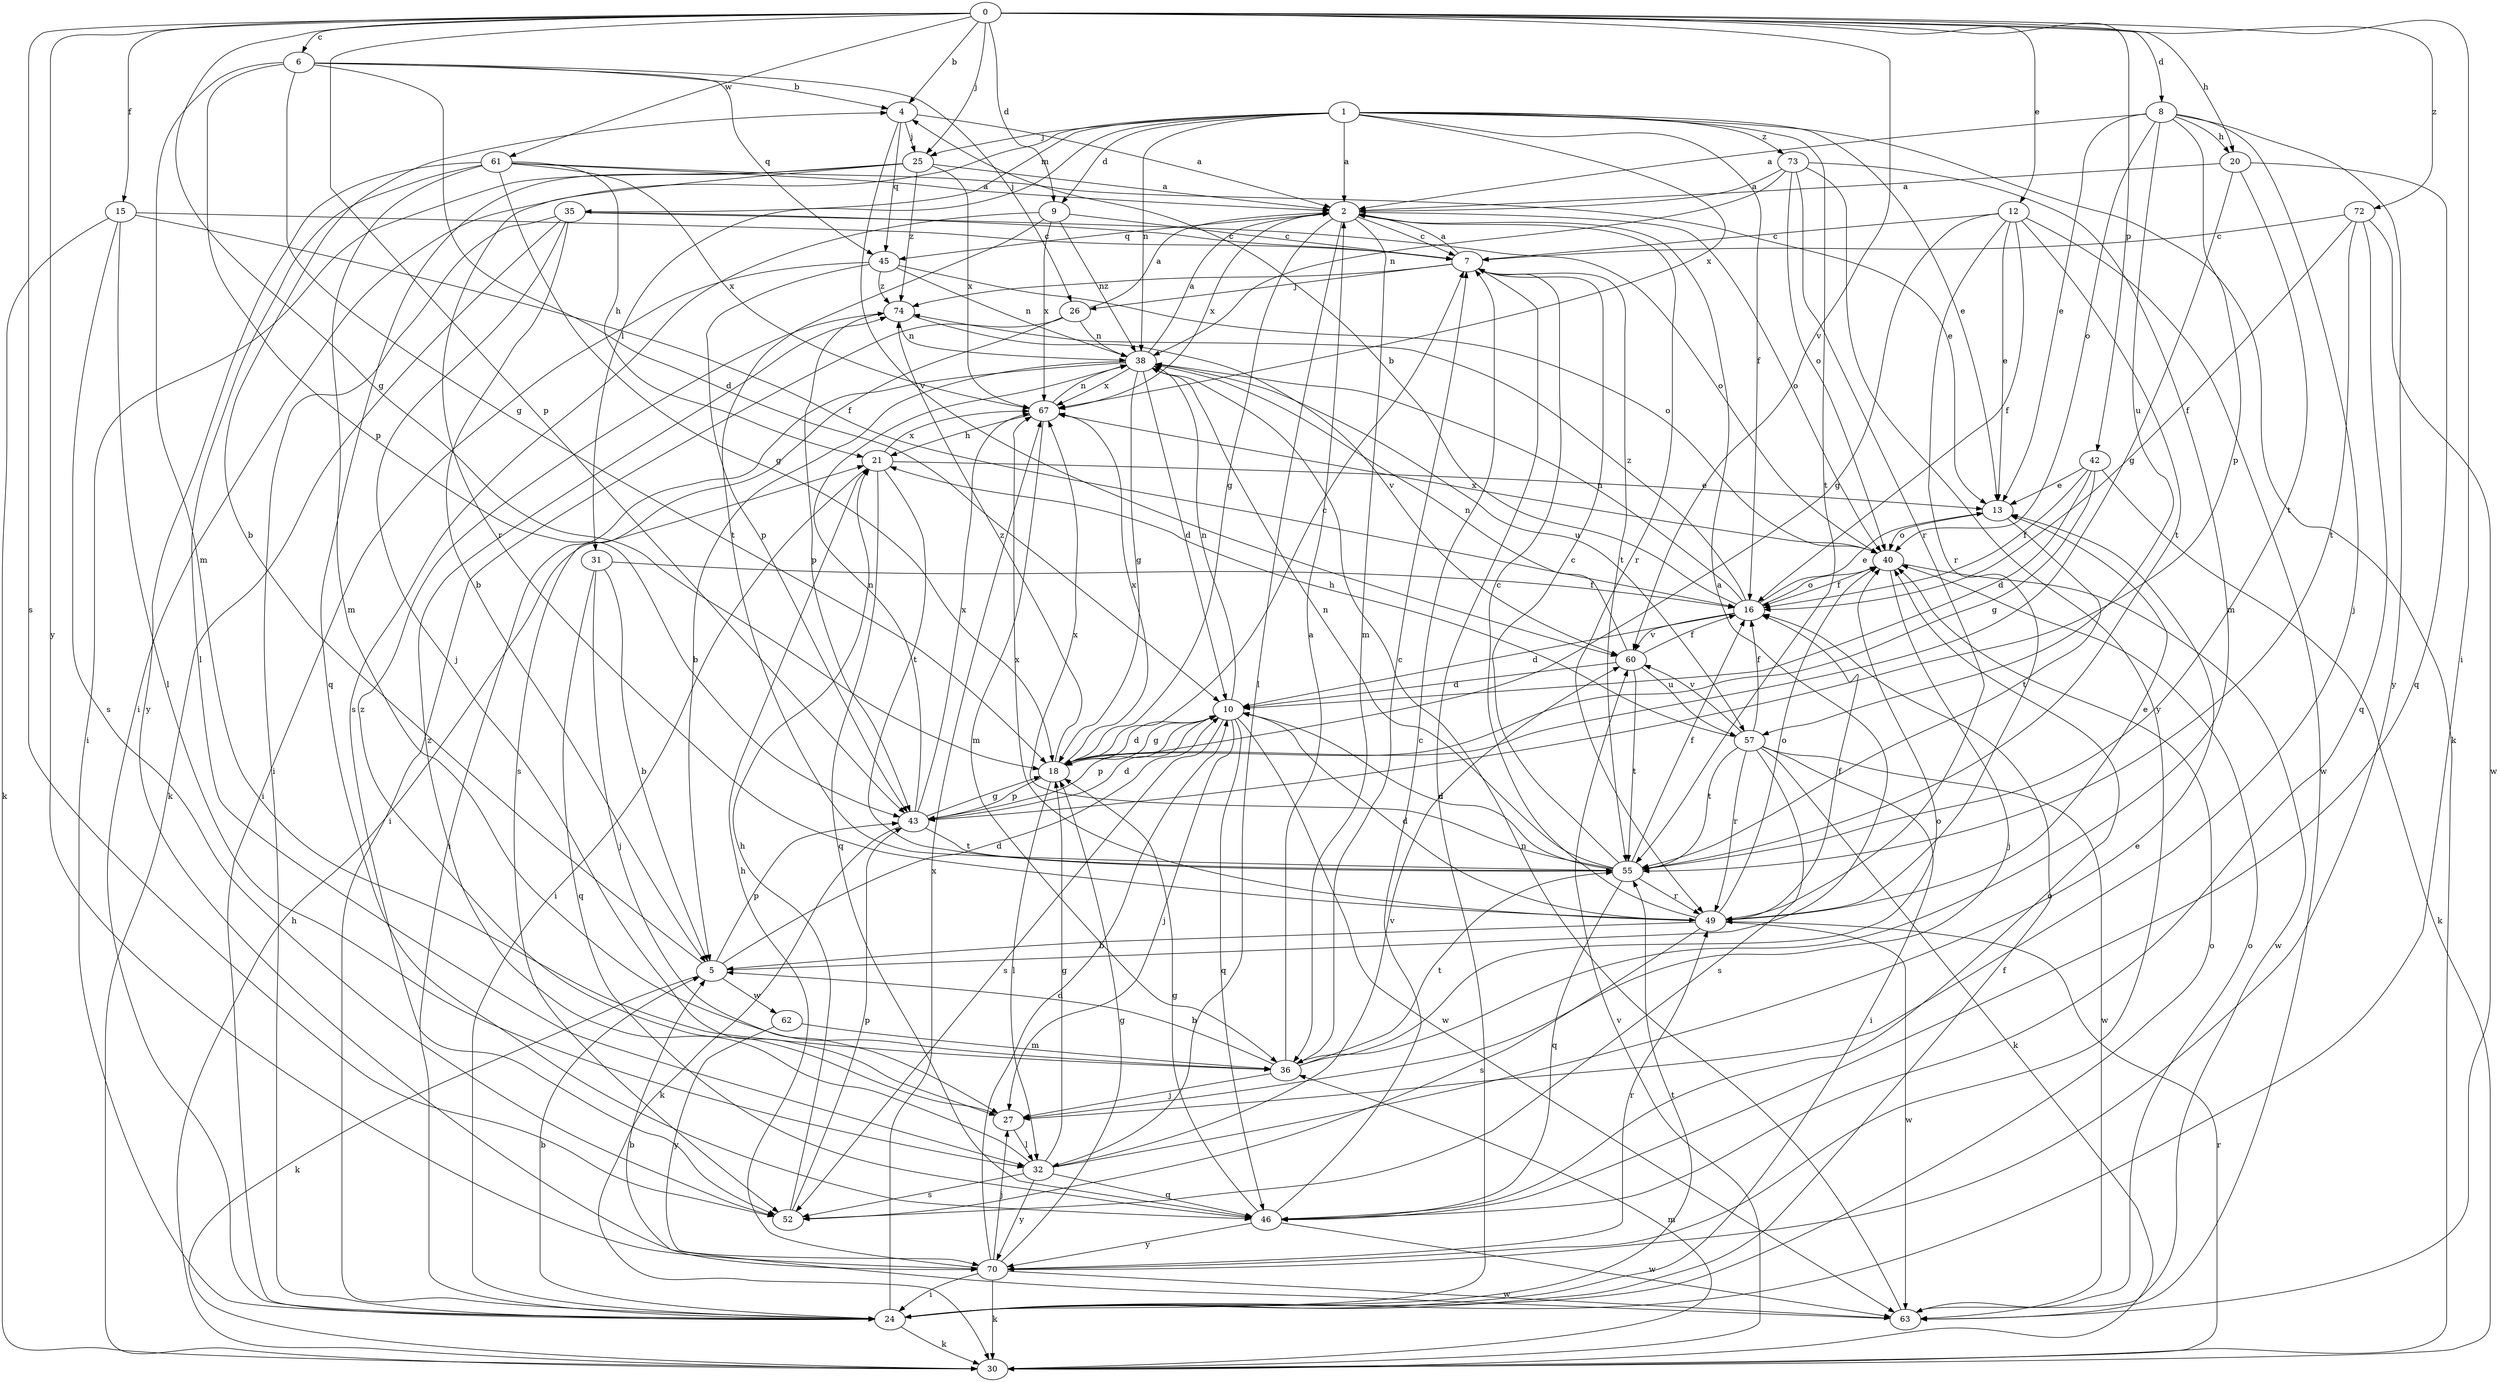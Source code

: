 strict digraph  {
0;
1;
2;
4;
5;
6;
7;
8;
9;
10;
12;
13;
15;
16;
18;
20;
21;
24;
25;
26;
27;
30;
31;
32;
35;
36;
38;
40;
42;
43;
45;
46;
49;
52;
55;
57;
60;
61;
62;
63;
67;
70;
72;
73;
74;
0 -> 4  [label=b];
0 -> 6  [label=c];
0 -> 8  [label=d];
0 -> 9  [label=d];
0 -> 12  [label=e];
0 -> 15  [label=f];
0 -> 18  [label=g];
0 -> 20  [label=h];
0 -> 24  [label=i];
0 -> 25  [label=j];
0 -> 42  [label=p];
0 -> 43  [label=p];
0 -> 52  [label=s];
0 -> 60  [label=v];
0 -> 61  [label=w];
0 -> 70  [label=y];
0 -> 72  [label=z];
1 -> 2  [label=a];
1 -> 9  [label=d];
1 -> 13  [label=e];
1 -> 16  [label=f];
1 -> 24  [label=i];
1 -> 25  [label=j];
1 -> 30  [label=k];
1 -> 31  [label=l];
1 -> 35  [label=m];
1 -> 38  [label=n];
1 -> 55  [label=t];
1 -> 67  [label=x];
1 -> 73  [label=z];
2 -> 7  [label=c];
2 -> 18  [label=g];
2 -> 32  [label=l];
2 -> 36  [label=m];
2 -> 40  [label=o];
2 -> 45  [label=q];
2 -> 49  [label=r];
2 -> 67  [label=x];
4 -> 2  [label=a];
4 -> 25  [label=j];
4 -> 45  [label=q];
4 -> 60  [label=v];
5 -> 2  [label=a];
5 -> 4  [label=b];
5 -> 10  [label=d];
5 -> 30  [label=k];
5 -> 43  [label=p];
5 -> 62  [label=w];
6 -> 4  [label=b];
6 -> 10  [label=d];
6 -> 18  [label=g];
6 -> 26  [label=j];
6 -> 36  [label=m];
6 -> 43  [label=p];
6 -> 45  [label=q];
7 -> 2  [label=a];
7 -> 26  [label=j];
7 -> 55  [label=t];
7 -> 74  [label=z];
8 -> 2  [label=a];
8 -> 13  [label=e];
8 -> 20  [label=h];
8 -> 27  [label=j];
8 -> 40  [label=o];
8 -> 43  [label=p];
8 -> 57  [label=u];
8 -> 70  [label=y];
9 -> 7  [label=c];
9 -> 38  [label=n];
9 -> 52  [label=s];
9 -> 55  [label=t];
9 -> 67  [label=x];
10 -> 18  [label=g];
10 -> 27  [label=j];
10 -> 38  [label=n];
10 -> 43  [label=p];
10 -> 46  [label=q];
10 -> 52  [label=s];
10 -> 63  [label=w];
12 -> 7  [label=c];
12 -> 13  [label=e];
12 -> 16  [label=f];
12 -> 18  [label=g];
12 -> 49  [label=r];
12 -> 55  [label=t];
12 -> 63  [label=w];
13 -> 40  [label=o];
13 -> 55  [label=t];
15 -> 7  [label=c];
15 -> 16  [label=f];
15 -> 30  [label=k];
15 -> 32  [label=l];
15 -> 52  [label=s];
16 -> 4  [label=b];
16 -> 10  [label=d];
16 -> 13  [label=e];
16 -> 38  [label=n];
16 -> 40  [label=o];
16 -> 60  [label=v];
16 -> 74  [label=z];
18 -> 7  [label=c];
18 -> 10  [label=d];
18 -> 32  [label=l];
18 -> 43  [label=p];
18 -> 67  [label=x];
18 -> 74  [label=z];
20 -> 2  [label=a];
20 -> 18  [label=g];
20 -> 46  [label=q];
20 -> 55  [label=t];
21 -> 13  [label=e];
21 -> 24  [label=i];
21 -> 46  [label=q];
21 -> 55  [label=t];
21 -> 67  [label=x];
24 -> 5  [label=b];
24 -> 7  [label=c];
24 -> 16  [label=f];
24 -> 30  [label=k];
24 -> 40  [label=o];
24 -> 55  [label=t];
24 -> 67  [label=x];
25 -> 2  [label=a];
25 -> 24  [label=i];
25 -> 46  [label=q];
25 -> 49  [label=r];
25 -> 67  [label=x];
25 -> 74  [label=z];
26 -> 2  [label=a];
26 -> 24  [label=i];
26 -> 38  [label=n];
26 -> 52  [label=s];
27 -> 32  [label=l];
27 -> 74  [label=z];
30 -> 21  [label=h];
30 -> 36  [label=m];
30 -> 49  [label=r];
30 -> 60  [label=v];
31 -> 5  [label=b];
31 -> 16  [label=f];
31 -> 27  [label=j];
31 -> 46  [label=q];
32 -> 13  [label=e];
32 -> 18  [label=g];
32 -> 46  [label=q];
32 -> 52  [label=s];
32 -> 60  [label=v];
32 -> 70  [label=y];
32 -> 74  [label=z];
35 -> 5  [label=b];
35 -> 7  [label=c];
35 -> 24  [label=i];
35 -> 27  [label=j];
35 -> 30  [label=k];
35 -> 40  [label=o];
36 -> 2  [label=a];
36 -> 5  [label=b];
36 -> 7  [label=c];
36 -> 27  [label=j];
36 -> 40  [label=o];
36 -> 55  [label=t];
38 -> 2  [label=a];
38 -> 5  [label=b];
38 -> 10  [label=d];
38 -> 18  [label=g];
38 -> 24  [label=i];
38 -> 57  [label=u];
38 -> 67  [label=x];
40 -> 16  [label=f];
40 -> 27  [label=j];
40 -> 63  [label=w];
40 -> 67  [label=x];
42 -> 10  [label=d];
42 -> 13  [label=e];
42 -> 16  [label=f];
42 -> 18  [label=g];
42 -> 30  [label=k];
43 -> 10  [label=d];
43 -> 18  [label=g];
43 -> 30  [label=k];
43 -> 38  [label=n];
43 -> 55  [label=t];
43 -> 67  [label=x];
45 -> 24  [label=i];
45 -> 38  [label=n];
45 -> 40  [label=o];
45 -> 43  [label=p];
45 -> 74  [label=z];
46 -> 7  [label=c];
46 -> 18  [label=g];
46 -> 40  [label=o];
46 -> 63  [label=w];
46 -> 70  [label=y];
49 -> 5  [label=b];
49 -> 7  [label=c];
49 -> 10  [label=d];
49 -> 13  [label=e];
49 -> 16  [label=f];
49 -> 40  [label=o];
49 -> 52  [label=s];
49 -> 63  [label=w];
49 -> 67  [label=x];
52 -> 21  [label=h];
52 -> 43  [label=p];
55 -> 7  [label=c];
55 -> 10  [label=d];
55 -> 16  [label=f];
55 -> 38  [label=n];
55 -> 46  [label=q];
55 -> 49  [label=r];
55 -> 67  [label=x];
57 -> 16  [label=f];
57 -> 21  [label=h];
57 -> 24  [label=i];
57 -> 30  [label=k];
57 -> 49  [label=r];
57 -> 52  [label=s];
57 -> 55  [label=t];
57 -> 60  [label=v];
57 -> 63  [label=w];
60 -> 10  [label=d];
60 -> 16  [label=f];
60 -> 38  [label=n];
60 -> 55  [label=t];
60 -> 57  [label=u];
61 -> 2  [label=a];
61 -> 13  [label=e];
61 -> 18  [label=g];
61 -> 21  [label=h];
61 -> 32  [label=l];
61 -> 36  [label=m];
61 -> 67  [label=x];
61 -> 70  [label=y];
62 -> 36  [label=m];
62 -> 70  [label=y];
63 -> 5  [label=b];
63 -> 38  [label=n];
63 -> 40  [label=o];
67 -> 21  [label=h];
67 -> 36  [label=m];
67 -> 38  [label=n];
70 -> 10  [label=d];
70 -> 18  [label=g];
70 -> 21  [label=h];
70 -> 24  [label=i];
70 -> 27  [label=j];
70 -> 30  [label=k];
70 -> 49  [label=r];
70 -> 63  [label=w];
72 -> 7  [label=c];
72 -> 16  [label=f];
72 -> 46  [label=q];
72 -> 55  [label=t];
72 -> 63  [label=w];
73 -> 2  [label=a];
73 -> 36  [label=m];
73 -> 38  [label=n];
73 -> 40  [label=o];
73 -> 49  [label=r];
73 -> 70  [label=y];
74 -> 38  [label=n];
74 -> 43  [label=p];
74 -> 60  [label=v];
}
